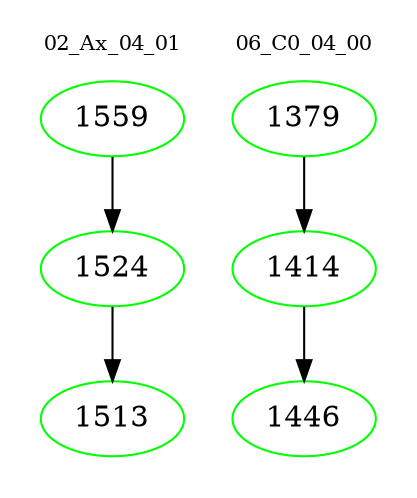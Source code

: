 digraph{
subgraph cluster_0 {
color = white
label = "02_Ax_04_01";
fontsize=10;
T0_1559 [label="1559", color="green"]
T0_1559 -> T0_1524 [color="black"]
T0_1524 [label="1524", color="green"]
T0_1524 -> T0_1513 [color="black"]
T0_1513 [label="1513", color="green"]
}
subgraph cluster_1 {
color = white
label = "06_C0_04_00";
fontsize=10;
T1_1379 [label="1379", color="green"]
T1_1379 -> T1_1414 [color="black"]
T1_1414 [label="1414", color="green"]
T1_1414 -> T1_1446 [color="black"]
T1_1446 [label="1446", color="green"]
}
}
